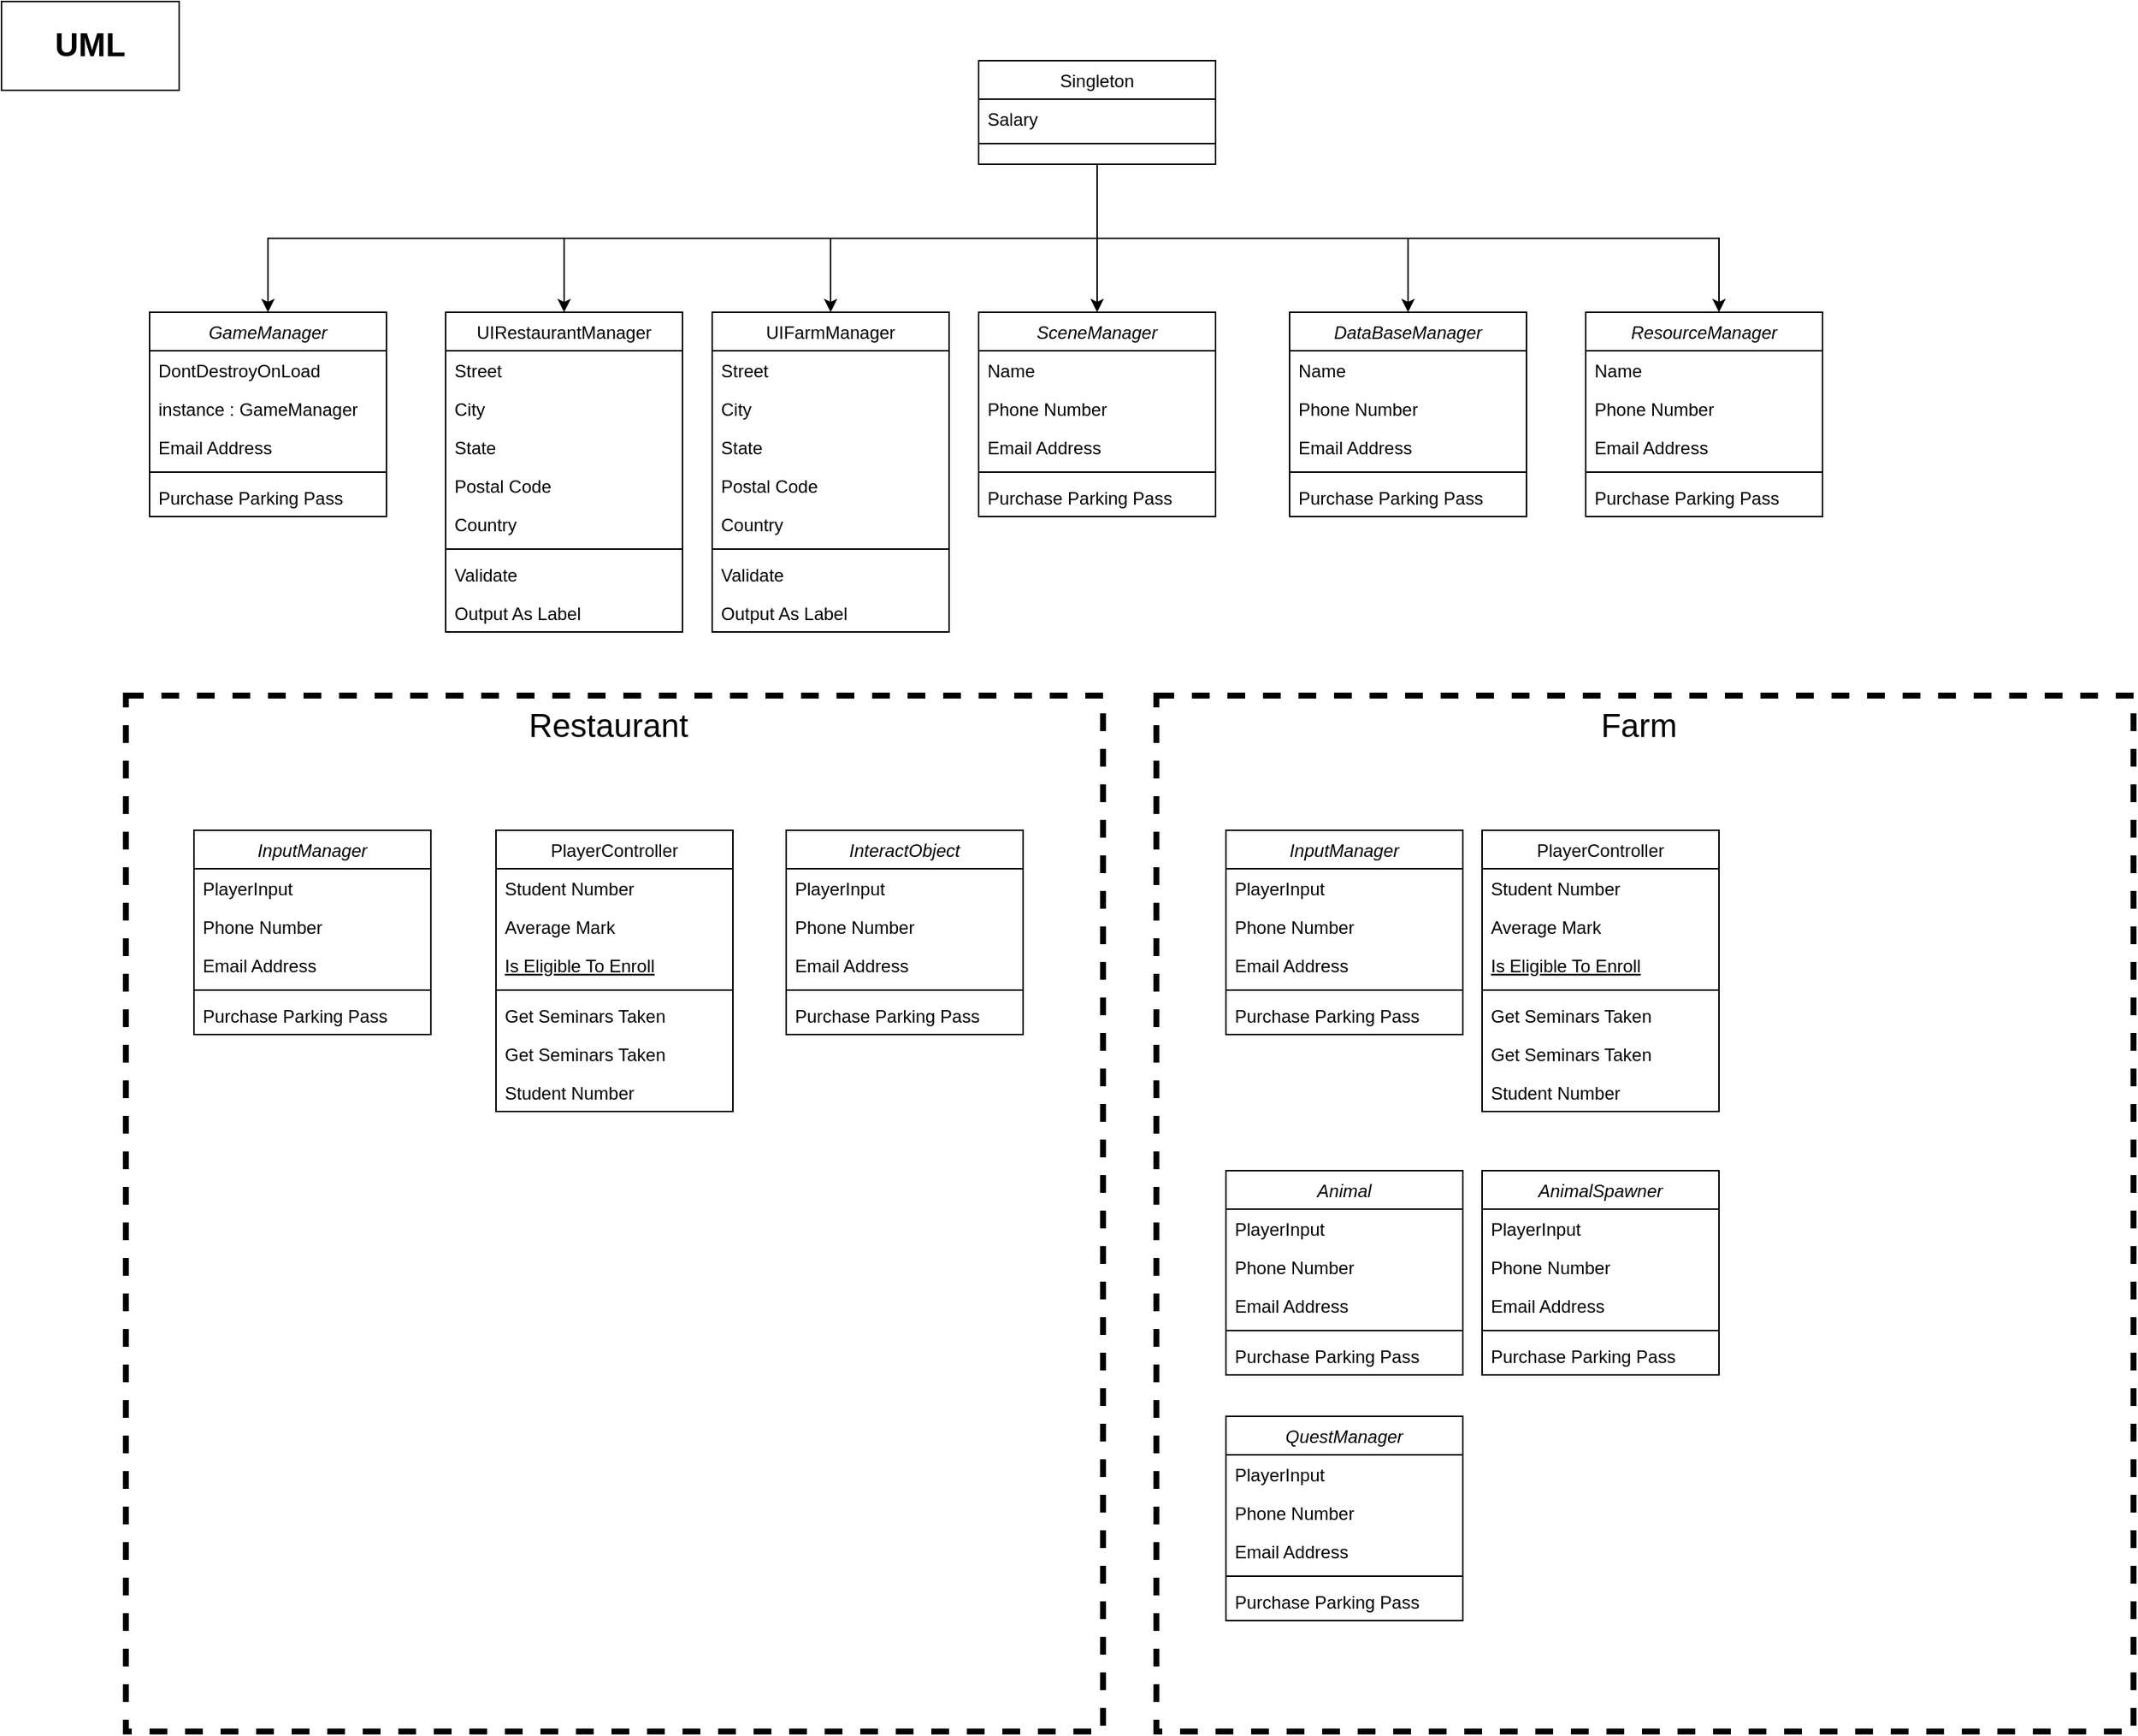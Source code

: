<mxfile version="20.8.20" type="device"><diagram id="C5RBs43oDa-KdzZeNtuy" name="Page-1"><mxGraphModel dx="1370" dy="1594" grid="1" gridSize="10" guides="1" tooltips="1" connect="1" arrows="1" fold="1" page="1" pageScale="1" pageWidth="827" pageHeight="1169" math="0" shadow="0"><root><mxCell id="WIyWlLk6GJQsqaUBKTNV-0"/><mxCell id="WIyWlLk6GJQsqaUBKTNV-1" parent="WIyWlLk6GJQsqaUBKTNV-0"/><mxCell id="SnCFia6IntzCa5V1zGPQ-67" value="" style="rounded=0;whiteSpace=wrap;html=1;fontSize=22;fillColor=none;dashed=1;strokeWidth=4;" vertex="1" parent="WIyWlLk6GJQsqaUBKTNV-1"><mxGeometry x="780" y="469" width="660" height="700" as="geometry"/></mxCell><mxCell id="SnCFia6IntzCa5V1zGPQ-56" value="" style="rounded=0;whiteSpace=wrap;html=1;fontSize=22;fillColor=none;dashed=1;strokeWidth=4;" vertex="1" parent="WIyWlLk6GJQsqaUBKTNV-1"><mxGeometry x="84" y="469" width="660" height="700" as="geometry"/></mxCell><mxCell id="zkfFHV4jXpPFQw0GAbJ--0" value="InputManager" style="swimlane;fontStyle=2;align=center;verticalAlign=top;childLayout=stackLayout;horizontal=1;startSize=26;horizontalStack=0;resizeParent=1;resizeLast=0;collapsible=1;marginBottom=0;rounded=0;shadow=0;strokeWidth=1;" parent="WIyWlLk6GJQsqaUBKTNV-1" vertex="1"><mxGeometry x="130" y="560" width="160" height="138" as="geometry"><mxRectangle x="230" y="140" width="160" height="26" as="alternateBounds"/></mxGeometry></mxCell><mxCell id="zkfFHV4jXpPFQw0GAbJ--1" value="PlayerInput" style="text;align=left;verticalAlign=top;spacingLeft=4;spacingRight=4;overflow=hidden;rotatable=0;points=[[0,0.5],[1,0.5]];portConstraint=eastwest;" parent="zkfFHV4jXpPFQw0GAbJ--0" vertex="1"><mxGeometry y="26" width="160" height="26" as="geometry"/></mxCell><mxCell id="zkfFHV4jXpPFQw0GAbJ--2" value="Phone Number" style="text;align=left;verticalAlign=top;spacingLeft=4;spacingRight=4;overflow=hidden;rotatable=0;points=[[0,0.5],[1,0.5]];portConstraint=eastwest;rounded=0;shadow=0;html=0;" parent="zkfFHV4jXpPFQw0GAbJ--0" vertex="1"><mxGeometry y="52" width="160" height="26" as="geometry"/></mxCell><mxCell id="zkfFHV4jXpPFQw0GAbJ--3" value="Email Address" style="text;align=left;verticalAlign=top;spacingLeft=4;spacingRight=4;overflow=hidden;rotatable=0;points=[[0,0.5],[1,0.5]];portConstraint=eastwest;rounded=0;shadow=0;html=0;" parent="zkfFHV4jXpPFQw0GAbJ--0" vertex="1"><mxGeometry y="78" width="160" height="26" as="geometry"/></mxCell><mxCell id="zkfFHV4jXpPFQw0GAbJ--4" value="" style="line;html=1;strokeWidth=1;align=left;verticalAlign=middle;spacingTop=-1;spacingLeft=3;spacingRight=3;rotatable=0;labelPosition=right;points=[];portConstraint=eastwest;" parent="zkfFHV4jXpPFQw0GAbJ--0" vertex="1"><mxGeometry y="104" width="160" height="8" as="geometry"/></mxCell><mxCell id="zkfFHV4jXpPFQw0GAbJ--5" value="Purchase Parking Pass" style="text;align=left;verticalAlign=top;spacingLeft=4;spacingRight=4;overflow=hidden;rotatable=0;points=[[0,0.5],[1,0.5]];portConstraint=eastwest;" parent="zkfFHV4jXpPFQw0GAbJ--0" vertex="1"><mxGeometry y="112" width="160" height="26" as="geometry"/></mxCell><mxCell id="zkfFHV4jXpPFQw0GAbJ--6" value="PlayerController" style="swimlane;fontStyle=0;align=center;verticalAlign=top;childLayout=stackLayout;horizontal=1;startSize=26;horizontalStack=0;resizeParent=1;resizeLast=0;collapsible=1;marginBottom=0;rounded=0;shadow=0;strokeWidth=1;" parent="WIyWlLk6GJQsqaUBKTNV-1" vertex="1"><mxGeometry x="334" y="560" width="160" height="190" as="geometry"><mxRectangle x="130" y="380" width="160" height="26" as="alternateBounds"/></mxGeometry></mxCell><mxCell id="zkfFHV4jXpPFQw0GAbJ--7" value="Student Number" style="text;align=left;verticalAlign=top;spacingLeft=4;spacingRight=4;overflow=hidden;rotatable=0;points=[[0,0.5],[1,0.5]];portConstraint=eastwest;" parent="zkfFHV4jXpPFQw0GAbJ--6" vertex="1"><mxGeometry y="26" width="160" height="26" as="geometry"/></mxCell><mxCell id="zkfFHV4jXpPFQw0GAbJ--8" value="Average Mark" style="text;align=left;verticalAlign=top;spacingLeft=4;spacingRight=4;overflow=hidden;rotatable=0;points=[[0,0.5],[1,0.5]];portConstraint=eastwest;rounded=0;shadow=0;html=0;" parent="zkfFHV4jXpPFQw0GAbJ--6" vertex="1"><mxGeometry y="52" width="160" height="26" as="geometry"/></mxCell><mxCell id="zkfFHV4jXpPFQw0GAbJ--10" value="Is Eligible To Enroll" style="text;align=left;verticalAlign=top;spacingLeft=4;spacingRight=4;overflow=hidden;rotatable=0;points=[[0,0.5],[1,0.5]];portConstraint=eastwest;fontStyle=4" parent="zkfFHV4jXpPFQw0GAbJ--6" vertex="1"><mxGeometry y="78" width="160" height="26" as="geometry"/></mxCell><mxCell id="zkfFHV4jXpPFQw0GAbJ--9" value="" style="line;html=1;strokeWidth=1;align=left;verticalAlign=middle;spacingTop=-1;spacingLeft=3;spacingRight=3;rotatable=0;labelPosition=right;points=[];portConstraint=eastwest;" parent="zkfFHV4jXpPFQw0GAbJ--6" vertex="1"><mxGeometry y="104" width="160" height="8" as="geometry"/></mxCell><mxCell id="zkfFHV4jXpPFQw0GAbJ--11" value="Get Seminars Taken" style="text;align=left;verticalAlign=top;spacingLeft=4;spacingRight=4;overflow=hidden;rotatable=0;points=[[0,0.5],[1,0.5]];portConstraint=eastwest;" parent="zkfFHV4jXpPFQw0GAbJ--6" vertex="1"><mxGeometry y="112" width="160" height="26" as="geometry"/></mxCell><mxCell id="SnCFia6IntzCa5V1zGPQ-64" value="Get Seminars Taken" style="text;align=left;verticalAlign=top;spacingLeft=4;spacingRight=4;overflow=hidden;rotatable=0;points=[[0,0.5],[1,0.5]];portConstraint=eastwest;" vertex="1" parent="zkfFHV4jXpPFQw0GAbJ--6"><mxGeometry y="138" width="160" height="26" as="geometry"/></mxCell><mxCell id="SnCFia6IntzCa5V1zGPQ-66" value="Student Number" style="text;align=left;verticalAlign=top;spacingLeft=4;spacingRight=4;overflow=hidden;rotatable=0;points=[[0,0.5],[1,0.5]];portConstraint=eastwest;" vertex="1" parent="zkfFHV4jXpPFQw0GAbJ--6"><mxGeometry y="164" width="160" height="26" as="geometry"/></mxCell><mxCell id="SnCFia6IntzCa5V1zGPQ-23" style="edgeStyle=orthogonalEdgeStyle;rounded=0;orthogonalLoop=1;jettySize=auto;html=1;entryX=0.5;entryY=0;entryDx=0;entryDy=0;fontSize=22;" edge="1" parent="WIyWlLk6GJQsqaUBKTNV-1" source="zkfFHV4jXpPFQw0GAbJ--13" target="SnCFia6IntzCa5V1zGPQ-1"><mxGeometry relative="1" as="geometry"><Array as="points"><mxPoint x="740" y="160"/><mxPoint x="180" y="160"/></Array></mxGeometry></mxCell><mxCell id="SnCFia6IntzCa5V1zGPQ-24" style="edgeStyle=orthogonalEdgeStyle;rounded=0;orthogonalLoop=1;jettySize=auto;html=1;entryX=0.5;entryY=0;entryDx=0;entryDy=0;fontSize=22;" edge="1" parent="WIyWlLk6GJQsqaUBKTNV-1" source="zkfFHV4jXpPFQw0GAbJ--13" target="SnCFia6IntzCa5V1zGPQ-7"><mxGeometry relative="1" as="geometry"><Array as="points"><mxPoint x="740" y="160"/><mxPoint x="380" y="160"/></Array></mxGeometry></mxCell><mxCell id="SnCFia6IntzCa5V1zGPQ-25" style="edgeStyle=orthogonalEdgeStyle;rounded=0;orthogonalLoop=1;jettySize=auto;html=1;fontSize=22;entryX=0.5;entryY=0;entryDx=0;entryDy=0;" edge="1" parent="WIyWlLk6GJQsqaUBKTNV-1" source="zkfFHV4jXpPFQw0GAbJ--13" target="SnCFia6IntzCa5V1zGPQ-16"><mxGeometry relative="1" as="geometry"><Array as="points"><mxPoint x="740" y="120"/><mxPoint x="740" y="120"/></Array></mxGeometry></mxCell><mxCell id="SnCFia6IntzCa5V1zGPQ-32" style="edgeStyle=orthogonalEdgeStyle;rounded=0;orthogonalLoop=1;jettySize=auto;html=1;entryX=0.5;entryY=0;entryDx=0;entryDy=0;fontSize=22;" edge="1" parent="WIyWlLk6GJQsqaUBKTNV-1" source="zkfFHV4jXpPFQw0GAbJ--13" target="SnCFia6IntzCa5V1zGPQ-26"><mxGeometry relative="1" as="geometry"><Array as="points"><mxPoint x="740" y="160"/><mxPoint x="950" y="160"/></Array></mxGeometry></mxCell><mxCell id="SnCFia6IntzCa5V1zGPQ-39" style="edgeStyle=orthogonalEdgeStyle;rounded=0;orthogonalLoop=1;jettySize=auto;html=1;fontSize=22;" edge="1" parent="WIyWlLk6GJQsqaUBKTNV-1" source="zkfFHV4jXpPFQw0GAbJ--13" target="SnCFia6IntzCa5V1zGPQ-33"><mxGeometry relative="1" as="geometry"><Array as="points"><mxPoint x="740" y="160"/><mxPoint x="1160" y="160"/></Array></mxGeometry></mxCell><mxCell id="SnCFia6IntzCa5V1zGPQ-55" style="edgeStyle=orthogonalEdgeStyle;rounded=0;orthogonalLoop=1;jettySize=auto;html=1;entryX=0.5;entryY=0;entryDx=0;entryDy=0;fontSize=22;" edge="1" parent="WIyWlLk6GJQsqaUBKTNV-1" source="zkfFHV4jXpPFQw0GAbJ--13" target="SnCFia6IntzCa5V1zGPQ-46"><mxGeometry relative="1" as="geometry"><Array as="points"><mxPoint x="740" y="160"/><mxPoint x="560" y="160"/></Array></mxGeometry></mxCell><mxCell id="zkfFHV4jXpPFQw0GAbJ--13" value="Singleton" style="swimlane;fontStyle=0;align=center;verticalAlign=top;childLayout=stackLayout;horizontal=1;startSize=26;horizontalStack=0;resizeParent=1;resizeLast=0;collapsible=1;marginBottom=0;rounded=0;shadow=0;strokeWidth=1;" parent="WIyWlLk6GJQsqaUBKTNV-1" vertex="1"><mxGeometry x="660" y="40" width="160" height="70" as="geometry"><mxRectangle x="340" y="380" width="170" height="26" as="alternateBounds"/></mxGeometry></mxCell><mxCell id="zkfFHV4jXpPFQw0GAbJ--14" value="Salary" style="text;align=left;verticalAlign=top;spacingLeft=4;spacingRight=4;overflow=hidden;rotatable=0;points=[[0,0.5],[1,0.5]];portConstraint=eastwest;" parent="zkfFHV4jXpPFQw0GAbJ--13" vertex="1"><mxGeometry y="26" width="160" height="26" as="geometry"/></mxCell><mxCell id="zkfFHV4jXpPFQw0GAbJ--15" value="" style="line;html=1;strokeWidth=1;align=left;verticalAlign=middle;spacingTop=-1;spacingLeft=3;spacingRight=3;rotatable=0;labelPosition=right;points=[];portConstraint=eastwest;" parent="zkfFHV4jXpPFQw0GAbJ--13" vertex="1"><mxGeometry y="52" width="160" height="8" as="geometry"/></mxCell><mxCell id="SnCFia6IntzCa5V1zGPQ-0" value="UML" style="rounded=0;whiteSpace=wrap;html=1;fontSize=22;fontStyle=1" vertex="1" parent="WIyWlLk6GJQsqaUBKTNV-1"><mxGeometry width="120" height="60" as="geometry"/></mxCell><mxCell id="SnCFia6IntzCa5V1zGPQ-1" value="GameManager&#10;" style="swimlane;fontStyle=2;align=center;verticalAlign=top;childLayout=stackLayout;horizontal=1;startSize=26;horizontalStack=0;resizeParent=1;resizeLast=0;collapsible=1;marginBottom=0;rounded=0;shadow=0;strokeWidth=1;" vertex="1" parent="WIyWlLk6GJQsqaUBKTNV-1"><mxGeometry x="100" y="210" width="160" height="138" as="geometry"><mxRectangle x="230" y="140" width="160" height="26" as="alternateBounds"/></mxGeometry></mxCell><mxCell id="SnCFia6IntzCa5V1zGPQ-3" value="DontDestroyOnLoad" style="text;align=left;verticalAlign=top;spacingLeft=4;spacingRight=4;overflow=hidden;rotatable=0;points=[[0,0.5],[1,0.5]];portConstraint=eastwest;rounded=0;shadow=0;html=0;" vertex="1" parent="SnCFia6IntzCa5V1zGPQ-1"><mxGeometry y="26" width="160" height="26" as="geometry"/></mxCell><mxCell id="SnCFia6IntzCa5V1zGPQ-2" value="instance : GameManager" style="text;align=left;verticalAlign=top;spacingLeft=4;spacingRight=4;overflow=hidden;rotatable=0;points=[[0,0.5],[1,0.5]];portConstraint=eastwest;" vertex="1" parent="SnCFia6IntzCa5V1zGPQ-1"><mxGeometry y="52" width="160" height="26" as="geometry"/></mxCell><mxCell id="SnCFia6IntzCa5V1zGPQ-4" value="Email Address" style="text;align=left;verticalAlign=top;spacingLeft=4;spacingRight=4;overflow=hidden;rotatable=0;points=[[0,0.5],[1,0.5]];portConstraint=eastwest;rounded=0;shadow=0;html=0;" vertex="1" parent="SnCFia6IntzCa5V1zGPQ-1"><mxGeometry y="78" width="160" height="26" as="geometry"/></mxCell><mxCell id="SnCFia6IntzCa5V1zGPQ-5" value="" style="line;html=1;strokeWidth=1;align=left;verticalAlign=middle;spacingTop=-1;spacingLeft=3;spacingRight=3;rotatable=0;labelPosition=right;points=[];portConstraint=eastwest;" vertex="1" parent="SnCFia6IntzCa5V1zGPQ-1"><mxGeometry y="104" width="160" height="8" as="geometry"/></mxCell><mxCell id="SnCFia6IntzCa5V1zGPQ-6" value="Purchase Parking Pass" style="text;align=left;verticalAlign=top;spacingLeft=4;spacingRight=4;overflow=hidden;rotatable=0;points=[[0,0.5],[1,0.5]];portConstraint=eastwest;" vertex="1" parent="SnCFia6IntzCa5V1zGPQ-1"><mxGeometry y="112" width="160" height="26" as="geometry"/></mxCell><mxCell id="SnCFia6IntzCa5V1zGPQ-7" value="UIRestaurantManager&#10;" style="swimlane;fontStyle=0;align=center;verticalAlign=top;childLayout=stackLayout;horizontal=1;startSize=26;horizontalStack=0;resizeParent=1;resizeLast=0;collapsible=1;marginBottom=0;rounded=0;shadow=0;strokeWidth=1;" vertex="1" parent="WIyWlLk6GJQsqaUBKTNV-1"><mxGeometry x="300" y="210" width="160" height="216" as="geometry"><mxRectangle x="550" y="140" width="160" height="26" as="alternateBounds"/></mxGeometry></mxCell><mxCell id="SnCFia6IntzCa5V1zGPQ-8" value="Street" style="text;align=left;verticalAlign=top;spacingLeft=4;spacingRight=4;overflow=hidden;rotatable=0;points=[[0,0.5],[1,0.5]];portConstraint=eastwest;" vertex="1" parent="SnCFia6IntzCa5V1zGPQ-7"><mxGeometry y="26" width="160" height="26" as="geometry"/></mxCell><mxCell id="SnCFia6IntzCa5V1zGPQ-9" value="City" style="text;align=left;verticalAlign=top;spacingLeft=4;spacingRight=4;overflow=hidden;rotatable=0;points=[[0,0.5],[1,0.5]];portConstraint=eastwest;rounded=0;shadow=0;html=0;" vertex="1" parent="SnCFia6IntzCa5V1zGPQ-7"><mxGeometry y="52" width="160" height="26" as="geometry"/></mxCell><mxCell id="SnCFia6IntzCa5V1zGPQ-10" value="State" style="text;align=left;verticalAlign=top;spacingLeft=4;spacingRight=4;overflow=hidden;rotatable=0;points=[[0,0.5],[1,0.5]];portConstraint=eastwest;rounded=0;shadow=0;html=0;" vertex="1" parent="SnCFia6IntzCa5V1zGPQ-7"><mxGeometry y="78" width="160" height="26" as="geometry"/></mxCell><mxCell id="SnCFia6IntzCa5V1zGPQ-11" value="Postal Code" style="text;align=left;verticalAlign=top;spacingLeft=4;spacingRight=4;overflow=hidden;rotatable=0;points=[[0,0.5],[1,0.5]];portConstraint=eastwest;rounded=0;shadow=0;html=0;" vertex="1" parent="SnCFia6IntzCa5V1zGPQ-7"><mxGeometry y="104" width="160" height="26" as="geometry"/></mxCell><mxCell id="SnCFia6IntzCa5V1zGPQ-12" value="Country" style="text;align=left;verticalAlign=top;spacingLeft=4;spacingRight=4;overflow=hidden;rotatable=0;points=[[0,0.5],[1,0.5]];portConstraint=eastwest;rounded=0;shadow=0;html=0;" vertex="1" parent="SnCFia6IntzCa5V1zGPQ-7"><mxGeometry y="130" width="160" height="26" as="geometry"/></mxCell><mxCell id="SnCFia6IntzCa5V1zGPQ-13" value="" style="line;html=1;strokeWidth=1;align=left;verticalAlign=middle;spacingTop=-1;spacingLeft=3;spacingRight=3;rotatable=0;labelPosition=right;points=[];portConstraint=eastwest;" vertex="1" parent="SnCFia6IntzCa5V1zGPQ-7"><mxGeometry y="156" width="160" height="8" as="geometry"/></mxCell><mxCell id="SnCFia6IntzCa5V1zGPQ-14" value="Validate" style="text;align=left;verticalAlign=top;spacingLeft=4;spacingRight=4;overflow=hidden;rotatable=0;points=[[0,0.5],[1,0.5]];portConstraint=eastwest;" vertex="1" parent="SnCFia6IntzCa5V1zGPQ-7"><mxGeometry y="164" width="160" height="26" as="geometry"/></mxCell><mxCell id="SnCFia6IntzCa5V1zGPQ-15" value="Output As Label" style="text;align=left;verticalAlign=top;spacingLeft=4;spacingRight=4;overflow=hidden;rotatable=0;points=[[0,0.5],[1,0.5]];portConstraint=eastwest;" vertex="1" parent="SnCFia6IntzCa5V1zGPQ-7"><mxGeometry y="190" width="160" height="26" as="geometry"/></mxCell><mxCell id="SnCFia6IntzCa5V1zGPQ-16" value="SceneManager" style="swimlane;fontStyle=2;align=center;verticalAlign=top;childLayout=stackLayout;horizontal=1;startSize=26;horizontalStack=0;resizeParent=1;resizeLast=0;collapsible=1;marginBottom=0;rounded=0;shadow=0;strokeWidth=1;" vertex="1" parent="WIyWlLk6GJQsqaUBKTNV-1"><mxGeometry x="660" y="210" width="160" height="138" as="geometry"><mxRectangle x="230" y="140" width="160" height="26" as="alternateBounds"/></mxGeometry></mxCell><mxCell id="SnCFia6IntzCa5V1zGPQ-17" value="Name" style="text;align=left;verticalAlign=top;spacingLeft=4;spacingRight=4;overflow=hidden;rotatable=0;points=[[0,0.5],[1,0.5]];portConstraint=eastwest;" vertex="1" parent="SnCFia6IntzCa5V1zGPQ-16"><mxGeometry y="26" width="160" height="26" as="geometry"/></mxCell><mxCell id="SnCFia6IntzCa5V1zGPQ-18" value="Phone Number" style="text;align=left;verticalAlign=top;spacingLeft=4;spacingRight=4;overflow=hidden;rotatable=0;points=[[0,0.5],[1,0.5]];portConstraint=eastwest;rounded=0;shadow=0;html=0;" vertex="1" parent="SnCFia6IntzCa5V1zGPQ-16"><mxGeometry y="52" width="160" height="26" as="geometry"/></mxCell><mxCell id="SnCFia6IntzCa5V1zGPQ-19" value="Email Address" style="text;align=left;verticalAlign=top;spacingLeft=4;spacingRight=4;overflow=hidden;rotatable=0;points=[[0,0.5],[1,0.5]];portConstraint=eastwest;rounded=0;shadow=0;html=0;" vertex="1" parent="SnCFia6IntzCa5V1zGPQ-16"><mxGeometry y="78" width="160" height="26" as="geometry"/></mxCell><mxCell id="SnCFia6IntzCa5V1zGPQ-20" value="" style="line;html=1;strokeWidth=1;align=left;verticalAlign=middle;spacingTop=-1;spacingLeft=3;spacingRight=3;rotatable=0;labelPosition=right;points=[];portConstraint=eastwest;" vertex="1" parent="SnCFia6IntzCa5V1zGPQ-16"><mxGeometry y="104" width="160" height="8" as="geometry"/></mxCell><mxCell id="SnCFia6IntzCa5V1zGPQ-21" value="Purchase Parking Pass" style="text;align=left;verticalAlign=top;spacingLeft=4;spacingRight=4;overflow=hidden;rotatable=0;points=[[0,0.5],[1,0.5]];portConstraint=eastwest;" vertex="1" parent="SnCFia6IntzCa5V1zGPQ-16"><mxGeometry y="112" width="160" height="26" as="geometry"/></mxCell><mxCell id="SnCFia6IntzCa5V1zGPQ-26" value="DataBaseManager" style="swimlane;fontStyle=2;align=center;verticalAlign=top;childLayout=stackLayout;horizontal=1;startSize=26;horizontalStack=0;resizeParent=1;resizeLast=0;collapsible=1;marginBottom=0;rounded=0;shadow=0;strokeWidth=1;" vertex="1" parent="WIyWlLk6GJQsqaUBKTNV-1"><mxGeometry x="870" y="210" width="160" height="138" as="geometry"><mxRectangle x="230" y="140" width="160" height="26" as="alternateBounds"/></mxGeometry></mxCell><mxCell id="SnCFia6IntzCa5V1zGPQ-27" value="Name" style="text;align=left;verticalAlign=top;spacingLeft=4;spacingRight=4;overflow=hidden;rotatable=0;points=[[0,0.5],[1,0.5]];portConstraint=eastwest;" vertex="1" parent="SnCFia6IntzCa5V1zGPQ-26"><mxGeometry y="26" width="160" height="26" as="geometry"/></mxCell><mxCell id="SnCFia6IntzCa5V1zGPQ-28" value="Phone Number" style="text;align=left;verticalAlign=top;spacingLeft=4;spacingRight=4;overflow=hidden;rotatable=0;points=[[0,0.5],[1,0.5]];portConstraint=eastwest;rounded=0;shadow=0;html=0;" vertex="1" parent="SnCFia6IntzCa5V1zGPQ-26"><mxGeometry y="52" width="160" height="26" as="geometry"/></mxCell><mxCell id="SnCFia6IntzCa5V1zGPQ-29" value="Email Address" style="text;align=left;verticalAlign=top;spacingLeft=4;spacingRight=4;overflow=hidden;rotatable=0;points=[[0,0.5],[1,0.5]];portConstraint=eastwest;rounded=0;shadow=0;html=0;" vertex="1" parent="SnCFia6IntzCa5V1zGPQ-26"><mxGeometry y="78" width="160" height="26" as="geometry"/></mxCell><mxCell id="SnCFia6IntzCa5V1zGPQ-30" value="" style="line;html=1;strokeWidth=1;align=left;verticalAlign=middle;spacingTop=-1;spacingLeft=3;spacingRight=3;rotatable=0;labelPosition=right;points=[];portConstraint=eastwest;" vertex="1" parent="SnCFia6IntzCa5V1zGPQ-26"><mxGeometry y="104" width="160" height="8" as="geometry"/></mxCell><mxCell id="SnCFia6IntzCa5V1zGPQ-31" value="Purchase Parking Pass" style="text;align=left;verticalAlign=top;spacingLeft=4;spacingRight=4;overflow=hidden;rotatable=0;points=[[0,0.5],[1,0.5]];portConstraint=eastwest;" vertex="1" parent="SnCFia6IntzCa5V1zGPQ-26"><mxGeometry y="112" width="160" height="26" as="geometry"/></mxCell><mxCell id="SnCFia6IntzCa5V1zGPQ-33" value="ResourceManager" style="swimlane;fontStyle=2;align=center;verticalAlign=top;childLayout=stackLayout;horizontal=1;startSize=26;horizontalStack=0;resizeParent=1;resizeLast=0;collapsible=1;marginBottom=0;rounded=0;shadow=0;strokeWidth=1;" vertex="1" parent="WIyWlLk6GJQsqaUBKTNV-1"><mxGeometry x="1070" y="210" width="160" height="138" as="geometry"><mxRectangle x="230" y="140" width="160" height="26" as="alternateBounds"/></mxGeometry></mxCell><mxCell id="SnCFia6IntzCa5V1zGPQ-34" value="Name" style="text;align=left;verticalAlign=top;spacingLeft=4;spacingRight=4;overflow=hidden;rotatable=0;points=[[0,0.5],[1,0.5]];portConstraint=eastwest;" vertex="1" parent="SnCFia6IntzCa5V1zGPQ-33"><mxGeometry y="26" width="160" height="26" as="geometry"/></mxCell><mxCell id="SnCFia6IntzCa5V1zGPQ-35" value="Phone Number" style="text;align=left;verticalAlign=top;spacingLeft=4;spacingRight=4;overflow=hidden;rotatable=0;points=[[0,0.5],[1,0.5]];portConstraint=eastwest;rounded=0;shadow=0;html=0;" vertex="1" parent="SnCFia6IntzCa5V1zGPQ-33"><mxGeometry y="52" width="160" height="26" as="geometry"/></mxCell><mxCell id="SnCFia6IntzCa5V1zGPQ-36" value="Email Address" style="text;align=left;verticalAlign=top;spacingLeft=4;spacingRight=4;overflow=hidden;rotatable=0;points=[[0,0.5],[1,0.5]];portConstraint=eastwest;rounded=0;shadow=0;html=0;" vertex="1" parent="SnCFia6IntzCa5V1zGPQ-33"><mxGeometry y="78" width="160" height="26" as="geometry"/></mxCell><mxCell id="SnCFia6IntzCa5V1zGPQ-37" value="" style="line;html=1;strokeWidth=1;align=left;verticalAlign=middle;spacingTop=-1;spacingLeft=3;spacingRight=3;rotatable=0;labelPosition=right;points=[];portConstraint=eastwest;" vertex="1" parent="SnCFia6IntzCa5V1zGPQ-33"><mxGeometry y="104" width="160" height="8" as="geometry"/></mxCell><mxCell id="SnCFia6IntzCa5V1zGPQ-38" value="Purchase Parking Pass" style="text;align=left;verticalAlign=top;spacingLeft=4;spacingRight=4;overflow=hidden;rotatable=0;points=[[0,0.5],[1,0.5]];portConstraint=eastwest;" vertex="1" parent="SnCFia6IntzCa5V1zGPQ-33"><mxGeometry y="112" width="160" height="26" as="geometry"/></mxCell><mxCell id="SnCFia6IntzCa5V1zGPQ-40" value="InputManager" style="swimlane;fontStyle=2;align=center;verticalAlign=top;childLayout=stackLayout;horizontal=1;startSize=26;horizontalStack=0;resizeParent=1;resizeLast=0;collapsible=1;marginBottom=0;rounded=0;shadow=0;strokeWidth=1;" vertex="1" parent="WIyWlLk6GJQsqaUBKTNV-1"><mxGeometry x="827" y="560" width="160" height="138" as="geometry"><mxRectangle x="230" y="140" width="160" height="26" as="alternateBounds"/></mxGeometry></mxCell><mxCell id="SnCFia6IntzCa5V1zGPQ-41" value="PlayerInput" style="text;align=left;verticalAlign=top;spacingLeft=4;spacingRight=4;overflow=hidden;rotatable=0;points=[[0,0.5],[1,0.5]];portConstraint=eastwest;" vertex="1" parent="SnCFia6IntzCa5V1zGPQ-40"><mxGeometry y="26" width="160" height="26" as="geometry"/></mxCell><mxCell id="SnCFia6IntzCa5V1zGPQ-42" value="Phone Number" style="text;align=left;verticalAlign=top;spacingLeft=4;spacingRight=4;overflow=hidden;rotatable=0;points=[[0,0.5],[1,0.5]];portConstraint=eastwest;rounded=0;shadow=0;html=0;" vertex="1" parent="SnCFia6IntzCa5V1zGPQ-40"><mxGeometry y="52" width="160" height="26" as="geometry"/></mxCell><mxCell id="SnCFia6IntzCa5V1zGPQ-43" value="Email Address" style="text;align=left;verticalAlign=top;spacingLeft=4;spacingRight=4;overflow=hidden;rotatable=0;points=[[0,0.5],[1,0.5]];portConstraint=eastwest;rounded=0;shadow=0;html=0;" vertex="1" parent="SnCFia6IntzCa5V1zGPQ-40"><mxGeometry y="78" width="160" height="26" as="geometry"/></mxCell><mxCell id="SnCFia6IntzCa5V1zGPQ-44" value="" style="line;html=1;strokeWidth=1;align=left;verticalAlign=middle;spacingTop=-1;spacingLeft=3;spacingRight=3;rotatable=0;labelPosition=right;points=[];portConstraint=eastwest;" vertex="1" parent="SnCFia6IntzCa5V1zGPQ-40"><mxGeometry y="104" width="160" height="8" as="geometry"/></mxCell><mxCell id="SnCFia6IntzCa5V1zGPQ-45" value="Purchase Parking Pass" style="text;align=left;verticalAlign=top;spacingLeft=4;spacingRight=4;overflow=hidden;rotatable=0;points=[[0,0.5],[1,0.5]];portConstraint=eastwest;" vertex="1" parent="SnCFia6IntzCa5V1zGPQ-40"><mxGeometry y="112" width="160" height="26" as="geometry"/></mxCell><mxCell id="SnCFia6IntzCa5V1zGPQ-46" value="UIFarmManager&#10;" style="swimlane;fontStyle=0;align=center;verticalAlign=top;childLayout=stackLayout;horizontal=1;startSize=26;horizontalStack=0;resizeParent=1;resizeLast=0;collapsible=1;marginBottom=0;rounded=0;shadow=0;strokeWidth=1;" vertex="1" parent="WIyWlLk6GJQsqaUBKTNV-1"><mxGeometry x="480" y="210" width="160" height="216" as="geometry"><mxRectangle x="550" y="140" width="160" height="26" as="alternateBounds"/></mxGeometry></mxCell><mxCell id="SnCFia6IntzCa5V1zGPQ-47" value="Street" style="text;align=left;verticalAlign=top;spacingLeft=4;spacingRight=4;overflow=hidden;rotatable=0;points=[[0,0.5],[1,0.5]];portConstraint=eastwest;" vertex="1" parent="SnCFia6IntzCa5V1zGPQ-46"><mxGeometry y="26" width="160" height="26" as="geometry"/></mxCell><mxCell id="SnCFia6IntzCa5V1zGPQ-48" value="City" style="text;align=left;verticalAlign=top;spacingLeft=4;spacingRight=4;overflow=hidden;rotatable=0;points=[[0,0.5],[1,0.5]];portConstraint=eastwest;rounded=0;shadow=0;html=0;" vertex="1" parent="SnCFia6IntzCa5V1zGPQ-46"><mxGeometry y="52" width="160" height="26" as="geometry"/></mxCell><mxCell id="SnCFia6IntzCa5V1zGPQ-49" value="State" style="text;align=left;verticalAlign=top;spacingLeft=4;spacingRight=4;overflow=hidden;rotatable=0;points=[[0,0.5],[1,0.5]];portConstraint=eastwest;rounded=0;shadow=0;html=0;" vertex="1" parent="SnCFia6IntzCa5V1zGPQ-46"><mxGeometry y="78" width="160" height="26" as="geometry"/></mxCell><mxCell id="SnCFia6IntzCa5V1zGPQ-50" value="Postal Code" style="text;align=left;verticalAlign=top;spacingLeft=4;spacingRight=4;overflow=hidden;rotatable=0;points=[[0,0.5],[1,0.5]];portConstraint=eastwest;rounded=0;shadow=0;html=0;" vertex="1" parent="SnCFia6IntzCa5V1zGPQ-46"><mxGeometry y="104" width="160" height="26" as="geometry"/></mxCell><mxCell id="SnCFia6IntzCa5V1zGPQ-51" value="Country" style="text;align=left;verticalAlign=top;spacingLeft=4;spacingRight=4;overflow=hidden;rotatable=0;points=[[0,0.5],[1,0.5]];portConstraint=eastwest;rounded=0;shadow=0;html=0;" vertex="1" parent="SnCFia6IntzCa5V1zGPQ-46"><mxGeometry y="130" width="160" height="26" as="geometry"/></mxCell><mxCell id="SnCFia6IntzCa5V1zGPQ-52" value="" style="line;html=1;strokeWidth=1;align=left;verticalAlign=middle;spacingTop=-1;spacingLeft=3;spacingRight=3;rotatable=0;labelPosition=right;points=[];portConstraint=eastwest;" vertex="1" parent="SnCFia6IntzCa5V1zGPQ-46"><mxGeometry y="156" width="160" height="8" as="geometry"/></mxCell><mxCell id="SnCFia6IntzCa5V1zGPQ-53" value="Validate" style="text;align=left;verticalAlign=top;spacingLeft=4;spacingRight=4;overflow=hidden;rotatable=0;points=[[0,0.5],[1,0.5]];portConstraint=eastwest;" vertex="1" parent="SnCFia6IntzCa5V1zGPQ-46"><mxGeometry y="164" width="160" height="26" as="geometry"/></mxCell><mxCell id="SnCFia6IntzCa5V1zGPQ-54" value="Output As Label" style="text;align=left;verticalAlign=top;spacingLeft=4;spacingRight=4;overflow=hidden;rotatable=0;points=[[0,0.5],[1,0.5]];portConstraint=eastwest;" vertex="1" parent="SnCFia6IntzCa5V1zGPQ-46"><mxGeometry y="190" width="160" height="26" as="geometry"/></mxCell><mxCell id="SnCFia6IntzCa5V1zGPQ-57" value="Restaurant" style="text;html=1;strokeColor=none;fillColor=none;align=center;verticalAlign=middle;whiteSpace=wrap;rounded=0;fontSize=22;" vertex="1" parent="WIyWlLk6GJQsqaUBKTNV-1"><mxGeometry x="275" y="469" width="270" height="41" as="geometry"/></mxCell><mxCell id="SnCFia6IntzCa5V1zGPQ-58" value="InteractObject" style="swimlane;fontStyle=2;align=center;verticalAlign=top;childLayout=stackLayout;horizontal=1;startSize=26;horizontalStack=0;resizeParent=1;resizeLast=0;collapsible=1;marginBottom=0;rounded=0;shadow=0;strokeWidth=1;" vertex="1" parent="WIyWlLk6GJQsqaUBKTNV-1"><mxGeometry x="530" y="560" width="160" height="138" as="geometry"><mxRectangle x="230" y="140" width="160" height="26" as="alternateBounds"/></mxGeometry></mxCell><mxCell id="SnCFia6IntzCa5V1zGPQ-59" value="PlayerInput" style="text;align=left;verticalAlign=top;spacingLeft=4;spacingRight=4;overflow=hidden;rotatable=0;points=[[0,0.5],[1,0.5]];portConstraint=eastwest;" vertex="1" parent="SnCFia6IntzCa5V1zGPQ-58"><mxGeometry y="26" width="160" height="26" as="geometry"/></mxCell><mxCell id="SnCFia6IntzCa5V1zGPQ-60" value="Phone Number" style="text;align=left;verticalAlign=top;spacingLeft=4;spacingRight=4;overflow=hidden;rotatable=0;points=[[0,0.5],[1,0.5]];portConstraint=eastwest;rounded=0;shadow=0;html=0;" vertex="1" parent="SnCFia6IntzCa5V1zGPQ-58"><mxGeometry y="52" width="160" height="26" as="geometry"/></mxCell><mxCell id="SnCFia6IntzCa5V1zGPQ-61" value="Email Address" style="text;align=left;verticalAlign=top;spacingLeft=4;spacingRight=4;overflow=hidden;rotatable=0;points=[[0,0.5],[1,0.5]];portConstraint=eastwest;rounded=0;shadow=0;html=0;" vertex="1" parent="SnCFia6IntzCa5V1zGPQ-58"><mxGeometry y="78" width="160" height="26" as="geometry"/></mxCell><mxCell id="SnCFia6IntzCa5V1zGPQ-62" value="" style="line;html=1;strokeWidth=1;align=left;verticalAlign=middle;spacingTop=-1;spacingLeft=3;spacingRight=3;rotatable=0;labelPosition=right;points=[];portConstraint=eastwest;" vertex="1" parent="SnCFia6IntzCa5V1zGPQ-58"><mxGeometry y="104" width="160" height="8" as="geometry"/></mxCell><mxCell id="SnCFia6IntzCa5V1zGPQ-63" value="Purchase Parking Pass" style="text;align=left;verticalAlign=top;spacingLeft=4;spacingRight=4;overflow=hidden;rotatable=0;points=[[0,0.5],[1,0.5]];portConstraint=eastwest;" vertex="1" parent="SnCFia6IntzCa5V1zGPQ-58"><mxGeometry y="112" width="160" height="26" as="geometry"/></mxCell><mxCell id="SnCFia6IntzCa5V1zGPQ-68" value="Farm" style="text;html=1;strokeColor=none;fillColor=none;align=center;verticalAlign=middle;whiteSpace=wrap;rounded=0;fontSize=22;" vertex="1" parent="WIyWlLk6GJQsqaUBKTNV-1"><mxGeometry x="971" y="469" width="270" height="41" as="geometry"/></mxCell><mxCell id="SnCFia6IntzCa5V1zGPQ-69" value="PlayerController" style="swimlane;fontStyle=0;align=center;verticalAlign=top;childLayout=stackLayout;horizontal=1;startSize=26;horizontalStack=0;resizeParent=1;resizeLast=0;collapsible=1;marginBottom=0;rounded=0;shadow=0;strokeWidth=1;" vertex="1" parent="WIyWlLk6GJQsqaUBKTNV-1"><mxGeometry x="1000" y="560" width="160" height="190" as="geometry"><mxRectangle x="130" y="380" width="160" height="26" as="alternateBounds"/></mxGeometry></mxCell><mxCell id="SnCFia6IntzCa5V1zGPQ-70" value="Student Number" style="text;align=left;verticalAlign=top;spacingLeft=4;spacingRight=4;overflow=hidden;rotatable=0;points=[[0,0.5],[1,0.5]];portConstraint=eastwest;" vertex="1" parent="SnCFia6IntzCa5V1zGPQ-69"><mxGeometry y="26" width="160" height="26" as="geometry"/></mxCell><mxCell id="SnCFia6IntzCa5V1zGPQ-71" value="Average Mark" style="text;align=left;verticalAlign=top;spacingLeft=4;spacingRight=4;overflow=hidden;rotatable=0;points=[[0,0.5],[1,0.5]];portConstraint=eastwest;rounded=0;shadow=0;html=0;" vertex="1" parent="SnCFia6IntzCa5V1zGPQ-69"><mxGeometry y="52" width="160" height="26" as="geometry"/></mxCell><mxCell id="SnCFia6IntzCa5V1zGPQ-72" value="Is Eligible To Enroll" style="text;align=left;verticalAlign=top;spacingLeft=4;spacingRight=4;overflow=hidden;rotatable=0;points=[[0,0.5],[1,0.5]];portConstraint=eastwest;fontStyle=4" vertex="1" parent="SnCFia6IntzCa5V1zGPQ-69"><mxGeometry y="78" width="160" height="26" as="geometry"/></mxCell><mxCell id="SnCFia6IntzCa5V1zGPQ-73" value="" style="line;html=1;strokeWidth=1;align=left;verticalAlign=middle;spacingTop=-1;spacingLeft=3;spacingRight=3;rotatable=0;labelPosition=right;points=[];portConstraint=eastwest;" vertex="1" parent="SnCFia6IntzCa5V1zGPQ-69"><mxGeometry y="104" width="160" height="8" as="geometry"/></mxCell><mxCell id="SnCFia6IntzCa5V1zGPQ-74" value="Get Seminars Taken" style="text;align=left;verticalAlign=top;spacingLeft=4;spacingRight=4;overflow=hidden;rotatable=0;points=[[0,0.5],[1,0.5]];portConstraint=eastwest;" vertex="1" parent="SnCFia6IntzCa5V1zGPQ-69"><mxGeometry y="112" width="160" height="26" as="geometry"/></mxCell><mxCell id="SnCFia6IntzCa5V1zGPQ-75" value="Get Seminars Taken" style="text;align=left;verticalAlign=top;spacingLeft=4;spacingRight=4;overflow=hidden;rotatable=0;points=[[0,0.5],[1,0.5]];portConstraint=eastwest;" vertex="1" parent="SnCFia6IntzCa5V1zGPQ-69"><mxGeometry y="138" width="160" height="26" as="geometry"/></mxCell><mxCell id="SnCFia6IntzCa5V1zGPQ-76" value="Student Number" style="text;align=left;verticalAlign=top;spacingLeft=4;spacingRight=4;overflow=hidden;rotatable=0;points=[[0,0.5],[1,0.5]];portConstraint=eastwest;" vertex="1" parent="SnCFia6IntzCa5V1zGPQ-69"><mxGeometry y="164" width="160" height="26" as="geometry"/></mxCell><mxCell id="SnCFia6IntzCa5V1zGPQ-77" value="Animal" style="swimlane;fontStyle=2;align=center;verticalAlign=top;childLayout=stackLayout;horizontal=1;startSize=26;horizontalStack=0;resizeParent=1;resizeLast=0;collapsible=1;marginBottom=0;rounded=0;shadow=0;strokeWidth=1;" vertex="1" parent="WIyWlLk6GJQsqaUBKTNV-1"><mxGeometry x="827" y="790" width="160" height="138" as="geometry"><mxRectangle x="230" y="140" width="160" height="26" as="alternateBounds"/></mxGeometry></mxCell><mxCell id="SnCFia6IntzCa5V1zGPQ-78" value="PlayerInput" style="text;align=left;verticalAlign=top;spacingLeft=4;spacingRight=4;overflow=hidden;rotatable=0;points=[[0,0.5],[1,0.5]];portConstraint=eastwest;" vertex="1" parent="SnCFia6IntzCa5V1zGPQ-77"><mxGeometry y="26" width="160" height="26" as="geometry"/></mxCell><mxCell id="SnCFia6IntzCa5V1zGPQ-79" value="Phone Number" style="text;align=left;verticalAlign=top;spacingLeft=4;spacingRight=4;overflow=hidden;rotatable=0;points=[[0,0.5],[1,0.5]];portConstraint=eastwest;rounded=0;shadow=0;html=0;" vertex="1" parent="SnCFia6IntzCa5V1zGPQ-77"><mxGeometry y="52" width="160" height="26" as="geometry"/></mxCell><mxCell id="SnCFia6IntzCa5V1zGPQ-80" value="Email Address" style="text;align=left;verticalAlign=top;spacingLeft=4;spacingRight=4;overflow=hidden;rotatable=0;points=[[0,0.5],[1,0.5]];portConstraint=eastwest;rounded=0;shadow=0;html=0;" vertex="1" parent="SnCFia6IntzCa5V1zGPQ-77"><mxGeometry y="78" width="160" height="26" as="geometry"/></mxCell><mxCell id="SnCFia6IntzCa5V1zGPQ-81" value="" style="line;html=1;strokeWidth=1;align=left;verticalAlign=middle;spacingTop=-1;spacingLeft=3;spacingRight=3;rotatable=0;labelPosition=right;points=[];portConstraint=eastwest;" vertex="1" parent="SnCFia6IntzCa5V1zGPQ-77"><mxGeometry y="104" width="160" height="8" as="geometry"/></mxCell><mxCell id="SnCFia6IntzCa5V1zGPQ-82" value="Purchase Parking Pass" style="text;align=left;verticalAlign=top;spacingLeft=4;spacingRight=4;overflow=hidden;rotatable=0;points=[[0,0.5],[1,0.5]];portConstraint=eastwest;" vertex="1" parent="SnCFia6IntzCa5V1zGPQ-77"><mxGeometry y="112" width="160" height="26" as="geometry"/></mxCell><mxCell id="SnCFia6IntzCa5V1zGPQ-83" value="AnimalSpawner" style="swimlane;fontStyle=2;align=center;verticalAlign=top;childLayout=stackLayout;horizontal=1;startSize=26;horizontalStack=0;resizeParent=1;resizeLast=0;collapsible=1;marginBottom=0;rounded=0;shadow=0;strokeWidth=1;" vertex="1" parent="WIyWlLk6GJQsqaUBKTNV-1"><mxGeometry x="1000" y="790" width="160" height="138" as="geometry"><mxRectangle x="230" y="140" width="160" height="26" as="alternateBounds"/></mxGeometry></mxCell><mxCell id="SnCFia6IntzCa5V1zGPQ-84" value="PlayerInput" style="text;align=left;verticalAlign=top;spacingLeft=4;spacingRight=4;overflow=hidden;rotatable=0;points=[[0,0.5],[1,0.5]];portConstraint=eastwest;" vertex="1" parent="SnCFia6IntzCa5V1zGPQ-83"><mxGeometry y="26" width="160" height="26" as="geometry"/></mxCell><mxCell id="SnCFia6IntzCa5V1zGPQ-85" value="Phone Number" style="text;align=left;verticalAlign=top;spacingLeft=4;spacingRight=4;overflow=hidden;rotatable=0;points=[[0,0.5],[1,0.5]];portConstraint=eastwest;rounded=0;shadow=0;html=0;" vertex="1" parent="SnCFia6IntzCa5V1zGPQ-83"><mxGeometry y="52" width="160" height="26" as="geometry"/></mxCell><mxCell id="SnCFia6IntzCa5V1zGPQ-86" value="Email Address" style="text;align=left;verticalAlign=top;spacingLeft=4;spacingRight=4;overflow=hidden;rotatable=0;points=[[0,0.5],[1,0.5]];portConstraint=eastwest;rounded=0;shadow=0;html=0;" vertex="1" parent="SnCFia6IntzCa5V1zGPQ-83"><mxGeometry y="78" width="160" height="26" as="geometry"/></mxCell><mxCell id="SnCFia6IntzCa5V1zGPQ-87" value="" style="line;html=1;strokeWidth=1;align=left;verticalAlign=middle;spacingTop=-1;spacingLeft=3;spacingRight=3;rotatable=0;labelPosition=right;points=[];portConstraint=eastwest;" vertex="1" parent="SnCFia6IntzCa5V1zGPQ-83"><mxGeometry y="104" width="160" height="8" as="geometry"/></mxCell><mxCell id="SnCFia6IntzCa5V1zGPQ-88" value="Purchase Parking Pass" style="text;align=left;verticalAlign=top;spacingLeft=4;spacingRight=4;overflow=hidden;rotatable=0;points=[[0,0.5],[1,0.5]];portConstraint=eastwest;" vertex="1" parent="SnCFia6IntzCa5V1zGPQ-83"><mxGeometry y="112" width="160" height="26" as="geometry"/></mxCell><mxCell id="SnCFia6IntzCa5V1zGPQ-90" value="QuestManager" style="swimlane;fontStyle=2;align=center;verticalAlign=top;childLayout=stackLayout;horizontal=1;startSize=26;horizontalStack=0;resizeParent=1;resizeLast=0;collapsible=1;marginBottom=0;rounded=0;shadow=0;strokeWidth=1;" vertex="1" parent="WIyWlLk6GJQsqaUBKTNV-1"><mxGeometry x="827" y="956" width="160" height="138" as="geometry"><mxRectangle x="230" y="140" width="160" height="26" as="alternateBounds"/></mxGeometry></mxCell><mxCell id="SnCFia6IntzCa5V1zGPQ-91" value="PlayerInput" style="text;align=left;verticalAlign=top;spacingLeft=4;spacingRight=4;overflow=hidden;rotatable=0;points=[[0,0.5],[1,0.5]];portConstraint=eastwest;" vertex="1" parent="SnCFia6IntzCa5V1zGPQ-90"><mxGeometry y="26" width="160" height="26" as="geometry"/></mxCell><mxCell id="SnCFia6IntzCa5V1zGPQ-92" value="Phone Number" style="text;align=left;verticalAlign=top;spacingLeft=4;spacingRight=4;overflow=hidden;rotatable=0;points=[[0,0.5],[1,0.5]];portConstraint=eastwest;rounded=0;shadow=0;html=0;" vertex="1" parent="SnCFia6IntzCa5V1zGPQ-90"><mxGeometry y="52" width="160" height="26" as="geometry"/></mxCell><mxCell id="SnCFia6IntzCa5V1zGPQ-93" value="Email Address" style="text;align=left;verticalAlign=top;spacingLeft=4;spacingRight=4;overflow=hidden;rotatable=0;points=[[0,0.5],[1,0.5]];portConstraint=eastwest;rounded=0;shadow=0;html=0;" vertex="1" parent="SnCFia6IntzCa5V1zGPQ-90"><mxGeometry y="78" width="160" height="26" as="geometry"/></mxCell><mxCell id="SnCFia6IntzCa5V1zGPQ-94" value="" style="line;html=1;strokeWidth=1;align=left;verticalAlign=middle;spacingTop=-1;spacingLeft=3;spacingRight=3;rotatable=0;labelPosition=right;points=[];portConstraint=eastwest;" vertex="1" parent="SnCFia6IntzCa5V1zGPQ-90"><mxGeometry y="104" width="160" height="8" as="geometry"/></mxCell><mxCell id="SnCFia6IntzCa5V1zGPQ-95" value="Purchase Parking Pass" style="text;align=left;verticalAlign=top;spacingLeft=4;spacingRight=4;overflow=hidden;rotatable=0;points=[[0,0.5],[1,0.5]];portConstraint=eastwest;" vertex="1" parent="SnCFia6IntzCa5V1zGPQ-90"><mxGeometry y="112" width="160" height="26" as="geometry"/></mxCell></root></mxGraphModel></diagram></mxfile>
